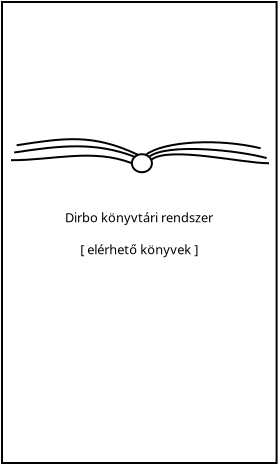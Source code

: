 <?xml version="1.0" encoding="UTF-8"?>
<dia:diagram xmlns:dia="http://www.lysator.liu.se/~alla/dia/">
  <dia:layer name="Háttér" visible="true" connectable="true" active="true">
    <dia:object type="Flowchart - Box" version="0" id="O0">
      <dia:attribute name="obj_pos">
        <dia:point val="4.85,3.9"/>
      </dia:attribute>
      <dia:attribute name="obj_bb">
        <dia:rectangle val="4.8,3.85;18.63,27"/>
      </dia:attribute>
      <dia:attribute name="elem_corner">
        <dia:point val="4.85,3.9"/>
      </dia:attribute>
      <dia:attribute name="elem_width">
        <dia:real val="13.73"/>
      </dia:attribute>
      <dia:attribute name="elem_height">
        <dia:real val="23.05"/>
      </dia:attribute>
      <dia:attribute name="show_background">
        <dia:boolean val="true"/>
      </dia:attribute>
      <dia:attribute name="padding">
        <dia:real val="0.5"/>
      </dia:attribute>
      <dia:attribute name="text">
        <dia:composite type="text">
          <dia:attribute name="string">
            <dia:string>#Dirbo könyvtári rendszer

[ elérhető könyvek ]#</dia:string>
          </dia:attribute>
          <dia:attribute name="font">
            <dia:font family="sans" style="0" name="Helvetica"/>
          </dia:attribute>
          <dia:attribute name="height">
            <dia:real val="0.8"/>
          </dia:attribute>
          <dia:attribute name="pos">
            <dia:point val="11.715,14.819"/>
          </dia:attribute>
          <dia:attribute name="color">
            <dia:color val="#000000ff"/>
          </dia:attribute>
          <dia:attribute name="alignment">
            <dia:enum val="1"/>
          </dia:attribute>
        </dia:composite>
      </dia:attribute>
    </dia:object>
    <dia:object type="Standard - BezierLine" version="0" id="O1">
      <dia:attribute name="obj_pos">
        <dia:point val="18.2,11.963"/>
      </dia:attribute>
      <dia:attribute name="obj_bb">
        <dia:rectangle val="12.239,11.466;18.25,12.012"/>
      </dia:attribute>
      <dia:attribute name="bez_points">
        <dia:point val="18.2,11.963"/>
        <dia:point val="16.839,11.963"/>
        <dia:point val="13.209,11.088"/>
        <dia:point val="12.309,11.788"/>
      </dia:attribute>
      <dia:attribute name="corner_types">
        <dia:enum val="0"/>
        <dia:enum val="0"/>
      </dia:attribute>
      <dia:connections>
        <dia:connection handle="3" to="O3" connection="1"/>
      </dia:connections>
    </dia:object>
    <dia:object type="Standard - BezierLine" version="0" id="O2">
      <dia:attribute name="obj_pos">
        <dia:point val="5.3,11.812"/>
      </dia:attribute>
      <dia:attribute name="obj_bb">
        <dia:rectangle val="5.25,11.534;11.408,12.025"/>
      </dia:attribute>
      <dia:attribute name="bez_points">
        <dia:point val="5.3,11.812"/>
        <dia:point val="7.408,11.812"/>
        <dia:point val="9.393,11.21"/>
        <dia:point val="11.343,11.96"/>
      </dia:attribute>
      <dia:attribute name="corner_types">
        <dia:enum val="0"/>
        <dia:enum val="0"/>
      </dia:attribute>
      <dia:connections>
        <dia:connection handle="3" to="O3" connection="8"/>
      </dia:connections>
    </dia:object>
    <dia:object type="Flowchart - Ellipse" version="0" id="O3">
      <dia:attribute name="obj_pos">
        <dia:point val="11.343,11.51"/>
      </dia:attribute>
      <dia:attribute name="obj_bb">
        <dia:rectangle val="11.293,11.46;12.398,12.461"/>
      </dia:attribute>
      <dia:attribute name="elem_corner">
        <dia:point val="11.343,11.51"/>
      </dia:attribute>
      <dia:attribute name="elem_width">
        <dia:real val="1.004"/>
      </dia:attribute>
      <dia:attribute name="elem_height">
        <dia:real val="0.902"/>
      </dia:attribute>
      <dia:attribute name="show_background">
        <dia:boolean val="true"/>
      </dia:attribute>
      <dia:attribute name="padding">
        <dia:real val="0"/>
      </dia:attribute>
      <dia:attribute name="text">
        <dia:composite type="text">
          <dia:attribute name="string">
            <dia:string>##</dia:string>
          </dia:attribute>
          <dia:attribute name="font">
            <dia:font family="sans" style="0" name="Helvetica"/>
          </dia:attribute>
          <dia:attribute name="height">
            <dia:real val="0.8"/>
          </dia:attribute>
          <dia:attribute name="pos">
            <dia:point val="11.845,12.155"/>
          </dia:attribute>
          <dia:attribute name="color">
            <dia:color val="#000000ff"/>
          </dia:attribute>
          <dia:attribute name="alignment">
            <dia:enum val="1"/>
          </dia:attribute>
        </dia:composite>
      </dia:attribute>
    </dia:object>
    <dia:object type="Standard - BezierLine" version="0" id="O4">
      <dia:attribute name="obj_pos">
        <dia:point val="18.081,11.705"/>
      </dia:attribute>
      <dia:attribute name="obj_bb">
        <dia:rectangle val="12.13,11.199;18.142,11.767"/>
      </dia:attribute>
      <dia:attribute name="bez_points">
        <dia:point val="18.081,11.705"/>
        <dia:point val="16.68,11.313"/>
        <dia:point val="13.101,10.942"/>
        <dia:point val="12.2,11.642"/>
      </dia:attribute>
      <dia:attribute name="corner_types">
        <dia:enum val="0"/>
        <dia:enum val="0"/>
      </dia:attribute>
      <dia:connections>
        <dia:connection handle="3" to="O3" connection="2"/>
      </dia:connections>
    </dia:object>
    <dia:object type="Standard - BezierLine" version="0" id="O5">
      <dia:attribute name="obj_pos">
        <dia:point val="17.78,11.213"/>
      </dia:attribute>
      <dia:attribute name="obj_bb">
        <dia:rectangle val="11.967,10.862;17.841,11.614"/>
      </dia:attribute>
      <dia:attribute name="bez_points">
        <dia:point val="17.78,11.213"/>
        <dia:point val="15.73,10.713"/>
        <dia:point val="12.938,10.844"/>
        <dia:point val="12.038,11.544"/>
      </dia:attribute>
      <dia:attribute name="corner_types">
        <dia:enum val="0"/>
        <dia:enum val="0"/>
      </dia:attribute>
      <dia:connections>
        <dia:connection handle="3" to="O3" connection="3"/>
      </dia:connections>
    </dia:object>
    <dia:object type="Standard - BezierLine" version="0" id="O6">
      <dia:attribute name="obj_pos">
        <dia:point val="5.46,11.425"/>
      </dia:attribute>
      <dia:attribute name="obj_bb">
        <dia:rectangle val="5.403,11.066;11.555,11.706"/>
      </dia:attribute>
      <dia:attribute name="bez_points">
        <dia:point val="5.46,11.425"/>
        <dia:point val="7.83,11.063"/>
        <dia:point val="9.54,10.892"/>
        <dia:point val="11.49,11.642"/>
      </dia:attribute>
      <dia:attribute name="corner_types">
        <dia:enum val="0"/>
        <dia:enum val="0"/>
      </dia:attribute>
      <dia:connections>
        <dia:connection handle="3" to="O3" connection="6"/>
      </dia:connections>
    </dia:object>
    <dia:object type="Standard - BezierLine" version="0" id="O7">
      <dia:attribute name="obj_pos">
        <dia:point val="5.58,11.063"/>
      </dia:attribute>
      <dia:attribute name="obj_bb">
        <dia:rectangle val="5.523,10.709;11.72,11.611"/>
      </dia:attribute>
      <dia:attribute name="bez_points">
        <dia:point val="5.58,11.063"/>
        <dia:point val="7.95,10.702"/>
        <dia:point val="9.38,10.463"/>
        <dia:point val="11.653,11.544"/>
      </dia:attribute>
      <dia:attribute name="corner_types">
        <dia:enum val="0"/>
        <dia:enum val="0"/>
      </dia:attribute>
      <dia:connections>
        <dia:connection handle="3" to="O3" connection="5"/>
      </dia:connections>
    </dia:object>
  </dia:layer>
</dia:diagram>
